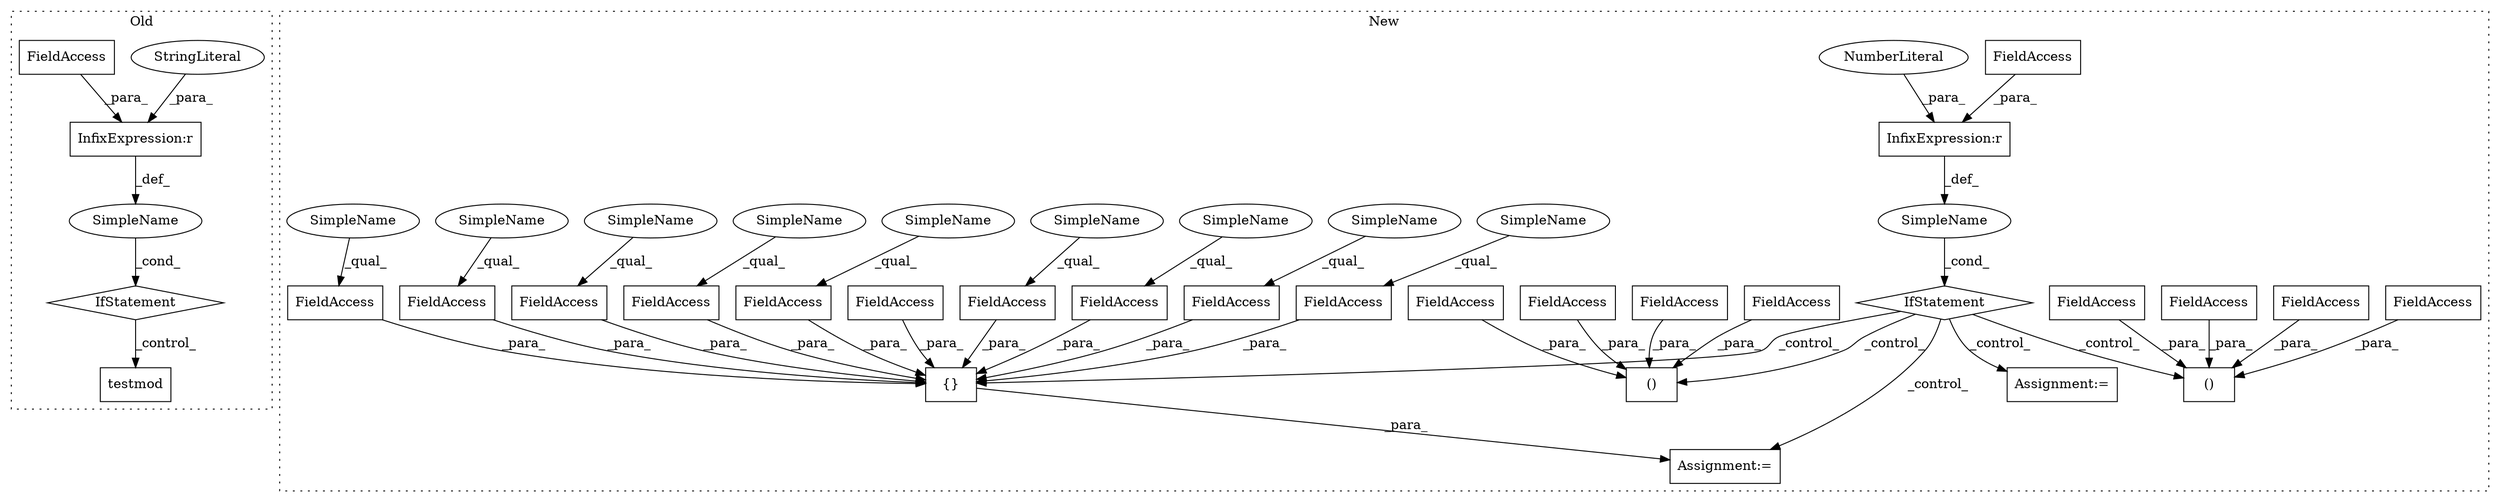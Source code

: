 digraph G {
subgraph cluster0 {
1 [label="testmod" a="32" s="162912" l="9" shape="box"];
3 [label="InfixExpression:r" a="27" s="162880" l="4" shape="box"];
4 [label="StringLiteral" a="45" s="162884" l="10" shape="ellipse"];
5 [label="SimpleName" a="42" s="" l="" shape="ellipse"];
6 [label="IfStatement" a="25" s="162868,162894" l="4,2" shape="diamond"];
7 [label="FieldAccess" a="22" s="162872" l="8" shape="box"];
label = "Old";
style="dotted";
}
subgraph cluster1 {
2 [label="IfStatement" a="25" s="161673,161700" l="4,2" shape="diamond"];
8 [label="InfixExpression:r" a="27" s="161692" l="4" shape="box"];
9 [label="FieldAccess" a="22" s="161677" l="15" shape="box"];
10 [label="SimpleName" a="42" s="" l="" shape="ellipse"];
11 [label="Assignment:=" a="7" s="162059" l="2" shape="box"];
12 [label="Assignment:=" a="7" s="161876" l="2" shape="box"];
13 [label="NumberLiteral" a="34" s="161696" l="4" shape="ellipse"];
14 [label="{}" a="4" s="162070,162210" l="1,1" shape="box"];
15 [label="FieldAccess" a="22" s="162111" l="12" shape="box"];
16 [label="FieldAccess" a="22" s="162153" l="15" shape="box"];
17 [label="FieldAccess" a="22" s="162085" l="12" shape="box"];
18 [label="FieldAccess" a="22" s="162071" l="6" shape="box"];
19 [label="FieldAccess" a="22" s="162124" l="15" shape="box"];
20 [label="FieldAccess" a="22" s="162182" l="15" shape="box"];
21 [label="FieldAccess" a="22" s="162140" l="12" shape="box"];
22 [label="FieldAccess" a="22" s="162198" l="12" shape="box"];
23 [label="FieldAccess" a="22" s="162098" l="12" shape="box"];
24 [label="()" a="106" s="161896" l="163" shape="box"];
25 [label="FieldAccess" a="22" s="161896" l="10" shape="box"];
26 [label="()" a="106" s="161717" l="159" shape="box"];
27 [label="FieldAccess" a="22" s="161803" l="10" shape="box"];
28 [label="FieldAccess" a="22" s="161940" l="10" shape="box"];
29 [label="FieldAccess" a="22" s="162169" l="12" shape="box"];
30 [label="FieldAccess" a="22" s="161760" l="10" shape="box"];
31 [label="FieldAccess" a="22" s="161984" l="10" shape="box"];
32 [label="FieldAccess" a="22" s="162028" l="10" shape="box"];
33 [label="FieldAccess" a="22" s="161846" l="10" shape="box"];
34 [label="FieldAccess" a="22" s="161717" l="10" shape="box"];
35 [label="SimpleName" a="42" s="162198" l="6" shape="ellipse"];
36 [label="SimpleName" a="42" s="162098" l="6" shape="ellipse"];
37 [label="SimpleName" a="42" s="162153" l="6" shape="ellipse"];
38 [label="SimpleName" a="42" s="162182" l="6" shape="ellipse"];
39 [label="SimpleName" a="42" s="162169" l="6" shape="ellipse"];
40 [label="SimpleName" a="42" s="162111" l="6" shape="ellipse"];
41 [label="SimpleName" a="42" s="162124" l="6" shape="ellipse"];
42 [label="SimpleName" a="42" s="162140" l="6" shape="ellipse"];
43 [label="SimpleName" a="42" s="162085" l="6" shape="ellipse"];
label = "New";
style="dotted";
}
2 -> 12 [label="_control_"];
2 -> 24 [label="_control_"];
2 -> 14 [label="_control_"];
2 -> 11 [label="_control_"];
2 -> 26 [label="_control_"];
3 -> 5 [label="_def_"];
4 -> 3 [label="_para_"];
5 -> 6 [label="_cond_"];
6 -> 1 [label="_control_"];
7 -> 3 [label="_para_"];
8 -> 10 [label="_def_"];
9 -> 8 [label="_para_"];
10 -> 2 [label="_cond_"];
13 -> 8 [label="_para_"];
14 -> 11 [label="_para_"];
15 -> 14 [label="_para_"];
16 -> 14 [label="_para_"];
17 -> 14 [label="_para_"];
18 -> 14 [label="_para_"];
19 -> 14 [label="_para_"];
20 -> 14 [label="_para_"];
21 -> 14 [label="_para_"];
22 -> 14 [label="_para_"];
23 -> 14 [label="_para_"];
25 -> 24 [label="_para_"];
27 -> 26 [label="_para_"];
28 -> 24 [label="_para_"];
29 -> 14 [label="_para_"];
30 -> 26 [label="_para_"];
31 -> 24 [label="_para_"];
32 -> 24 [label="_para_"];
33 -> 26 [label="_para_"];
34 -> 26 [label="_para_"];
35 -> 22 [label="_qual_"];
36 -> 23 [label="_qual_"];
37 -> 16 [label="_qual_"];
38 -> 20 [label="_qual_"];
39 -> 29 [label="_qual_"];
40 -> 15 [label="_qual_"];
41 -> 19 [label="_qual_"];
42 -> 21 [label="_qual_"];
43 -> 17 [label="_qual_"];
}